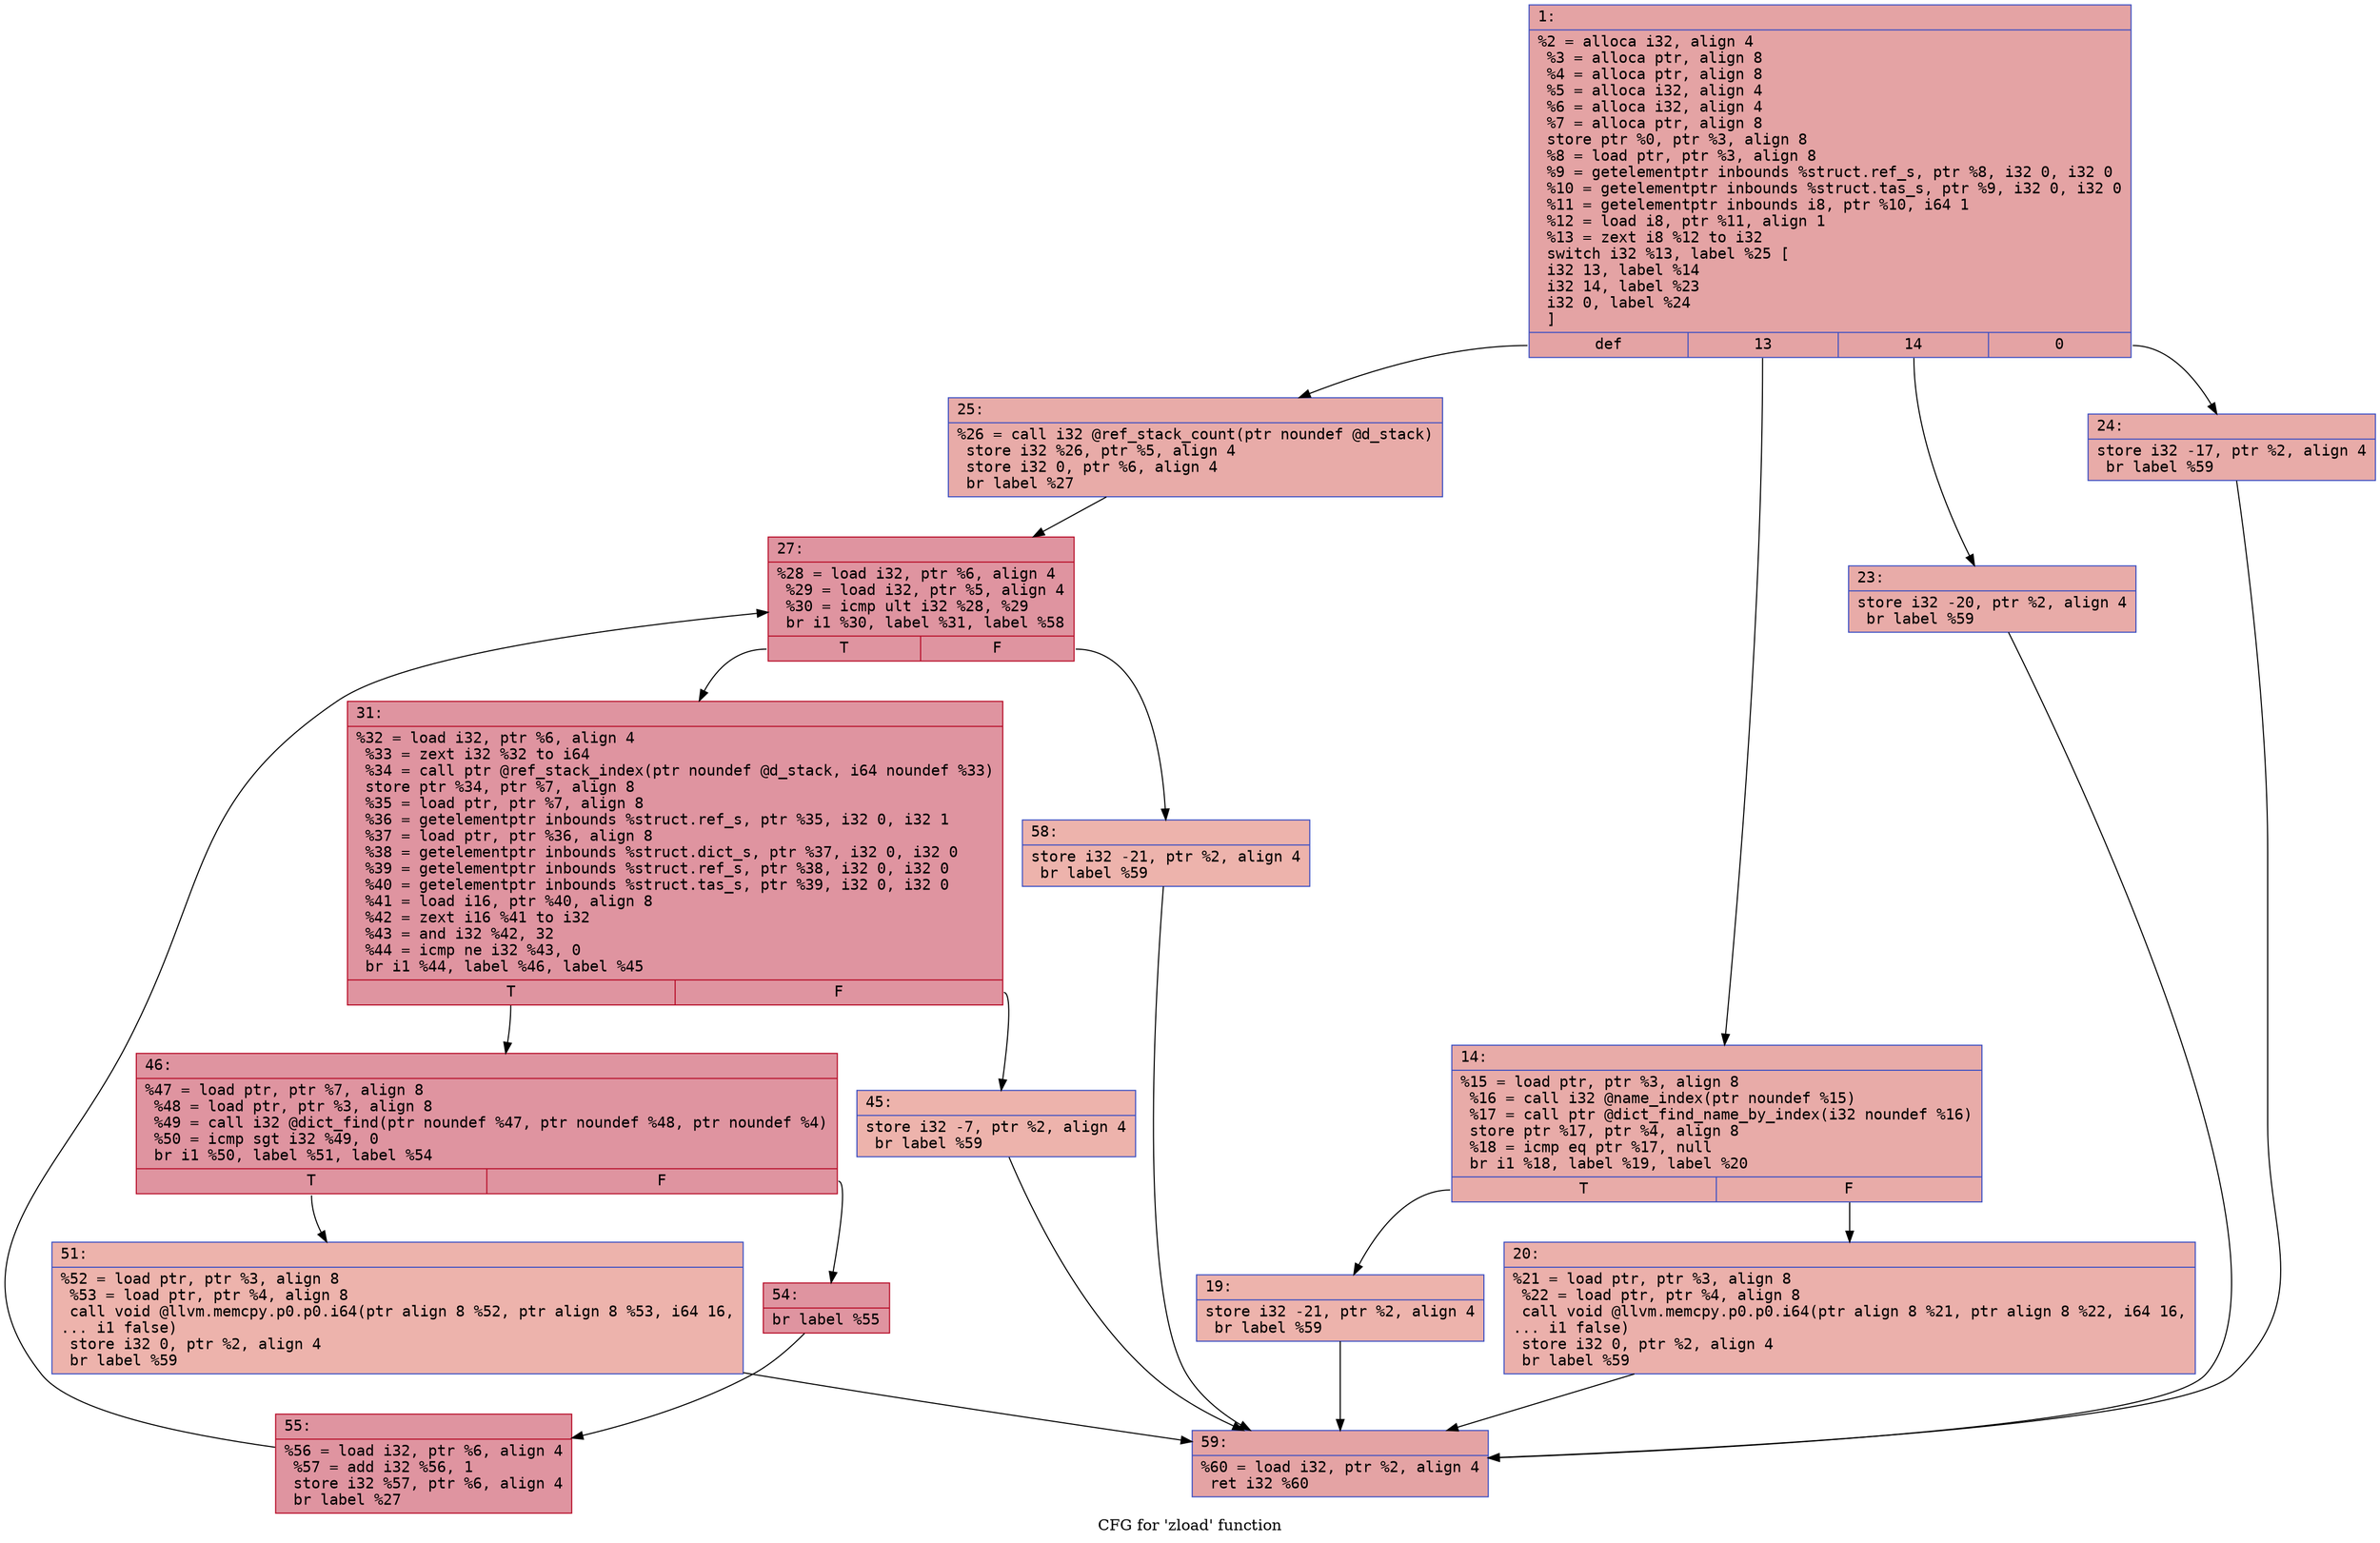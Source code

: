 digraph "CFG for 'zload' function" {
	label="CFG for 'zload' function";

	Node0x600003c00dc0 [shape=record,color="#3d50c3ff", style=filled, fillcolor="#c32e3170" fontname="Courier",label="{1:\l|  %2 = alloca i32, align 4\l  %3 = alloca ptr, align 8\l  %4 = alloca ptr, align 8\l  %5 = alloca i32, align 4\l  %6 = alloca i32, align 4\l  %7 = alloca ptr, align 8\l  store ptr %0, ptr %3, align 8\l  %8 = load ptr, ptr %3, align 8\l  %9 = getelementptr inbounds %struct.ref_s, ptr %8, i32 0, i32 0\l  %10 = getelementptr inbounds %struct.tas_s, ptr %9, i32 0, i32 0\l  %11 = getelementptr inbounds i8, ptr %10, i64 1\l  %12 = load i8, ptr %11, align 1\l  %13 = zext i8 %12 to i32\l  switch i32 %13, label %25 [\l    i32 13, label %14\l    i32 14, label %23\l    i32 0, label %24\l  ]\l|{<s0>def|<s1>13|<s2>14|<s3>0}}"];
	Node0x600003c00dc0:s0 -> Node0x600003c00fa0[tooltip="1 -> 25\nProbability 25.00%" ];
	Node0x600003c00dc0:s1 -> Node0x600003c00e10[tooltip="1 -> 14\nProbability 25.00%" ];
	Node0x600003c00dc0:s2 -> Node0x600003c00f00[tooltip="1 -> 23\nProbability 25.00%" ];
	Node0x600003c00dc0:s3 -> Node0x600003c00f50[tooltip="1 -> 24\nProbability 25.00%" ];
	Node0x600003c00e10 [shape=record,color="#3d50c3ff", style=filled, fillcolor="#cc403a70" fontname="Courier",label="{14:\l|  %15 = load ptr, ptr %3, align 8\l  %16 = call i32 @name_index(ptr noundef %15)\l  %17 = call ptr @dict_find_name_by_index(i32 noundef %16)\l  store ptr %17, ptr %4, align 8\l  %18 = icmp eq ptr %17, null\l  br i1 %18, label %19, label %20\l|{<s0>T|<s1>F}}"];
	Node0x600003c00e10:s0 -> Node0x600003c00e60[tooltip="14 -> 19\nProbability 37.50%" ];
	Node0x600003c00e10:s1 -> Node0x600003c00eb0[tooltip="14 -> 20\nProbability 62.50%" ];
	Node0x600003c00e60 [shape=record,color="#3d50c3ff", style=filled, fillcolor="#d6524470" fontname="Courier",label="{19:\l|  store i32 -21, ptr %2, align 4\l  br label %59\l}"];
	Node0x600003c00e60 -> Node0x600003c01270[tooltip="19 -> 59\nProbability 100.00%" ];
	Node0x600003c00eb0 [shape=record,color="#3d50c3ff", style=filled, fillcolor="#d24b4070" fontname="Courier",label="{20:\l|  %21 = load ptr, ptr %3, align 8\l  %22 = load ptr, ptr %4, align 8\l  call void @llvm.memcpy.p0.p0.i64(ptr align 8 %21, ptr align 8 %22, i64 16,\l... i1 false)\l  store i32 0, ptr %2, align 4\l  br label %59\l}"];
	Node0x600003c00eb0 -> Node0x600003c01270[tooltip="20 -> 59\nProbability 100.00%" ];
	Node0x600003c00f00 [shape=record,color="#3d50c3ff", style=filled, fillcolor="#cc403a70" fontname="Courier",label="{23:\l|  store i32 -20, ptr %2, align 4\l  br label %59\l}"];
	Node0x600003c00f00 -> Node0x600003c01270[tooltip="23 -> 59\nProbability 100.00%" ];
	Node0x600003c00f50 [shape=record,color="#3d50c3ff", style=filled, fillcolor="#cc403a70" fontname="Courier",label="{24:\l|  store i32 -17, ptr %2, align 4\l  br label %59\l}"];
	Node0x600003c00f50 -> Node0x600003c01270[tooltip="24 -> 59\nProbability 100.00%" ];
	Node0x600003c00fa0 [shape=record,color="#3d50c3ff", style=filled, fillcolor="#cc403a70" fontname="Courier",label="{25:\l|  %26 = call i32 @ref_stack_count(ptr noundef @d_stack)\l  store i32 %26, ptr %5, align 4\l  store i32 0, ptr %6, align 4\l  br label %27\l}"];
	Node0x600003c00fa0 -> Node0x600003c00ff0[tooltip="25 -> 27\nProbability 100.00%" ];
	Node0x600003c00ff0 [shape=record,color="#b70d28ff", style=filled, fillcolor="#b70d2870" fontname="Courier",label="{27:\l|  %28 = load i32, ptr %6, align 4\l  %29 = load i32, ptr %5, align 4\l  %30 = icmp ult i32 %28, %29\l  br i1 %30, label %31, label %58\l|{<s0>T|<s1>F}}"];
	Node0x600003c00ff0:s0 -> Node0x600003c01040[tooltip="27 -> 31\nProbability 96.88%" ];
	Node0x600003c00ff0:s1 -> Node0x600003c01220[tooltip="27 -> 58\nProbability 3.12%" ];
	Node0x600003c01040 [shape=record,color="#b70d28ff", style=filled, fillcolor="#b70d2870" fontname="Courier",label="{31:\l|  %32 = load i32, ptr %6, align 4\l  %33 = zext i32 %32 to i64\l  %34 = call ptr @ref_stack_index(ptr noundef @d_stack, i64 noundef %33)\l  store ptr %34, ptr %7, align 8\l  %35 = load ptr, ptr %7, align 8\l  %36 = getelementptr inbounds %struct.ref_s, ptr %35, i32 0, i32 1\l  %37 = load ptr, ptr %36, align 8\l  %38 = getelementptr inbounds %struct.dict_s, ptr %37, i32 0, i32 0\l  %39 = getelementptr inbounds %struct.ref_s, ptr %38, i32 0, i32 0\l  %40 = getelementptr inbounds %struct.tas_s, ptr %39, i32 0, i32 0\l  %41 = load i16, ptr %40, align 8\l  %42 = zext i16 %41 to i32\l  %43 = and i32 %42, 32\l  %44 = icmp ne i32 %43, 0\l  br i1 %44, label %46, label %45\l|{<s0>T|<s1>F}}"];
	Node0x600003c01040:s0 -> Node0x600003c010e0[tooltip="31 -> 46\nProbability 96.88%" ];
	Node0x600003c01040:s1 -> Node0x600003c01090[tooltip="31 -> 45\nProbability 3.12%" ];
	Node0x600003c01090 [shape=record,color="#3d50c3ff", style=filled, fillcolor="#d6524470" fontname="Courier",label="{45:\l|  store i32 -7, ptr %2, align 4\l  br label %59\l}"];
	Node0x600003c01090 -> Node0x600003c01270[tooltip="45 -> 59\nProbability 100.00%" ];
	Node0x600003c010e0 [shape=record,color="#b70d28ff", style=filled, fillcolor="#b70d2870" fontname="Courier",label="{46:\l|  %47 = load ptr, ptr %7, align 8\l  %48 = load ptr, ptr %3, align 8\l  %49 = call i32 @dict_find(ptr noundef %47, ptr noundef %48, ptr noundef %4)\l  %50 = icmp sgt i32 %49, 0\l  br i1 %50, label %51, label %54\l|{<s0>T|<s1>F}}"];
	Node0x600003c010e0:s0 -> Node0x600003c01130[tooltip="46 -> 51\nProbability 3.12%" ];
	Node0x600003c010e0:s1 -> Node0x600003c01180[tooltip="46 -> 54\nProbability 96.88%" ];
	Node0x600003c01130 [shape=record,color="#3d50c3ff", style=filled, fillcolor="#d6524470" fontname="Courier",label="{51:\l|  %52 = load ptr, ptr %3, align 8\l  %53 = load ptr, ptr %4, align 8\l  call void @llvm.memcpy.p0.p0.i64(ptr align 8 %52, ptr align 8 %53, i64 16,\l... i1 false)\l  store i32 0, ptr %2, align 4\l  br label %59\l}"];
	Node0x600003c01130 -> Node0x600003c01270[tooltip="51 -> 59\nProbability 100.00%" ];
	Node0x600003c01180 [shape=record,color="#b70d28ff", style=filled, fillcolor="#b70d2870" fontname="Courier",label="{54:\l|  br label %55\l}"];
	Node0x600003c01180 -> Node0x600003c011d0[tooltip="54 -> 55\nProbability 100.00%" ];
	Node0x600003c011d0 [shape=record,color="#b70d28ff", style=filled, fillcolor="#b70d2870" fontname="Courier",label="{55:\l|  %56 = load i32, ptr %6, align 4\l  %57 = add i32 %56, 1\l  store i32 %57, ptr %6, align 4\l  br label %27\l}"];
	Node0x600003c011d0 -> Node0x600003c00ff0[tooltip="55 -> 27\nProbability 100.00%" ];
	Node0x600003c01220 [shape=record,color="#3d50c3ff", style=filled, fillcolor="#d6524470" fontname="Courier",label="{58:\l|  store i32 -21, ptr %2, align 4\l  br label %59\l}"];
	Node0x600003c01220 -> Node0x600003c01270[tooltip="58 -> 59\nProbability 100.00%" ];
	Node0x600003c01270 [shape=record,color="#3d50c3ff", style=filled, fillcolor="#c32e3170" fontname="Courier",label="{59:\l|  %60 = load i32, ptr %2, align 4\l  ret i32 %60\l}"];
}
